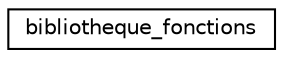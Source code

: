 digraph "Graphe hiérarchique des classes"
{
  edge [fontname="Helvetica",fontsize="10",labelfontname="Helvetica",labelfontsize="10"];
  node [fontname="Helvetica",fontsize="10",shape=record];
  rankdir="LR";
  Node0 [label="bibliotheque_fonctions",height=0.2,width=0.4,color="black", fillcolor="white", style="filled",URL="$classbibliotheque__fonctions.html",tooltip="Classe répertoriant l&#39;ensemble des fonctions disponibles. "];
}
